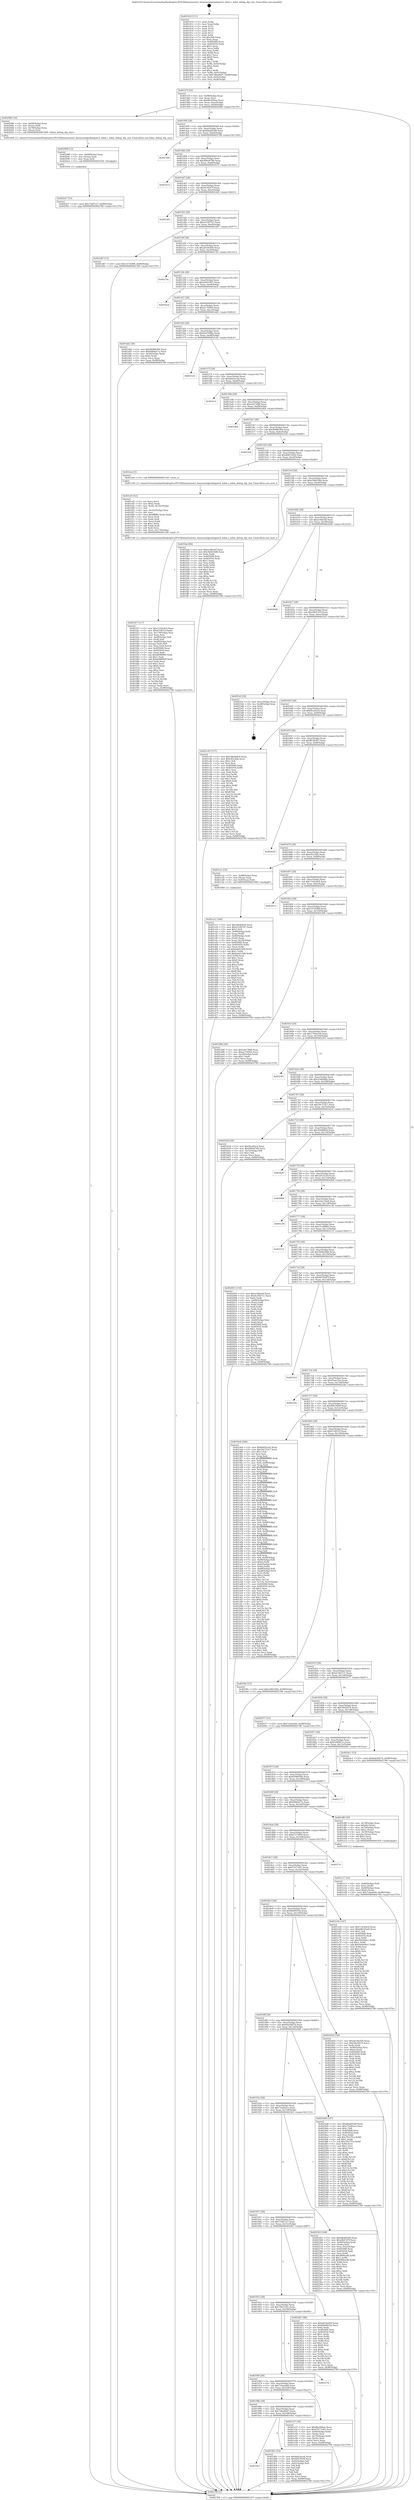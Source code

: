 digraph "0x401410" {
  label = "0x401410 (/mnt/c/Users/mathe/Desktop/tcc/POCII/binaries/extr_linuxsoundpcihdapatch_hdmi.c_hdmi_debug_dip_size_Final-ollvm.out::main(0))"
  labelloc = "t"
  node[shape=record]

  Entry [label="",width=0.3,height=0.3,shape=circle,fillcolor=black,style=filled]
  "0x40147f" [label="{
     0x40147f [32]\l
     | [instrs]\l
     &nbsp;&nbsp;0x40147f \<+6\>: mov -0x98(%rbp),%eax\l
     &nbsp;&nbsp;0x401485 \<+2\>: mov %eax,%ecx\l
     &nbsp;&nbsp;0x401487 \<+6\>: sub $0x8bc494ae,%ecx\l
     &nbsp;&nbsp;0x40148d \<+6\>: mov %eax,-0xac(%rbp)\l
     &nbsp;&nbsp;0x401493 \<+6\>: mov %ecx,-0xb0(%rbp)\l
     &nbsp;&nbsp;0x401499 \<+6\>: je 0000000000402086 \<main+0xc76\>\l
  }"]
  "0x402086" [label="{
     0x402086 [18]\l
     | [instrs]\l
     &nbsp;&nbsp;0x402086 \<+4\>: mov -0x68(%rbp),%rax\l
     &nbsp;&nbsp;0x40208a \<+3\>: mov (%rax),%rdi\l
     &nbsp;&nbsp;0x40208d \<+4\>: mov -0x78(%rbp),%rax\l
     &nbsp;&nbsp;0x402091 \<+2\>: mov (%rax),%esi\l
     &nbsp;&nbsp;0x402093 \<+5\>: call 0000000000401400 \<hdmi_debug_dip_size\>\l
     | [calls]\l
     &nbsp;&nbsp;0x401400 \{1\} (/mnt/c/Users/mathe/Desktop/tcc/POCII/binaries/extr_linuxsoundpcihdapatch_hdmi.c_hdmi_debug_dip_size_Final-ollvm.out::hdmi_debug_dip_size)\l
  }"]
  "0x40149f" [label="{
     0x40149f [28]\l
     | [instrs]\l
     &nbsp;&nbsp;0x40149f \<+5\>: jmp 00000000004014a4 \<main+0x94\>\l
     &nbsp;&nbsp;0x4014a4 \<+6\>: mov -0xac(%rbp),%eax\l
     &nbsp;&nbsp;0x4014aa \<+5\>: sub $0x8da605d9,%eax\l
     &nbsp;&nbsp;0x4014af \<+6\>: mov %eax,-0xb4(%rbp)\l
     &nbsp;&nbsp;0x4014b5 \<+6\>: je 0000000000402768 \<main+0x1358\>\l
  }"]
  Exit [label="",width=0.3,height=0.3,shape=circle,fillcolor=black,style=filled,peripheries=2]
  "0x402768" [label="{
     0x402768\l
  }", style=dashed]
  "0x4014bb" [label="{
     0x4014bb [28]\l
     | [instrs]\l
     &nbsp;&nbsp;0x4014bb \<+5\>: jmp 00000000004014c0 \<main+0xb0\>\l
     &nbsp;&nbsp;0x4014c0 \<+6\>: mov -0xac(%rbp),%eax\l
     &nbsp;&nbsp;0x4014c6 \<+5\>: sub $0x906a079b,%eax\l
     &nbsp;&nbsp;0x4014cb \<+6\>: mov %eax,-0xb8(%rbp)\l
     &nbsp;&nbsp;0x4014d1 \<+6\>: je 0000000000401b72 \<main+0x762\>\l
  }"]
  "0x4020a7" [label="{
     0x4020a7 [15]\l
     | [instrs]\l
     &nbsp;&nbsp;0x4020a7 \<+10\>: movl $0x73df7ca7,-0x98(%rbp)\l
     &nbsp;&nbsp;0x4020b1 \<+5\>: jmp 0000000000402780 \<main+0x1370\>\l
  }"]
  "0x401b72" [label="{
     0x401b72\l
  }", style=dashed]
  "0x4014d7" [label="{
     0x4014d7 [28]\l
     | [instrs]\l
     &nbsp;&nbsp;0x4014d7 \<+5\>: jmp 00000000004014dc \<main+0xcc\>\l
     &nbsp;&nbsp;0x4014dc \<+6\>: mov -0xac(%rbp),%eax\l
     &nbsp;&nbsp;0x4014e2 \<+5\>: sub $0x9c3f257f,%eax\l
     &nbsp;&nbsp;0x4014e7 \<+6\>: mov %eax,-0xbc(%rbp)\l
     &nbsp;&nbsp;0x4014ed \<+6\>: je 00000000004023d5 \<main+0xfc5\>\l
  }"]
  "0x402098" [label="{
     0x402098 [15]\l
     | [instrs]\l
     &nbsp;&nbsp;0x402098 \<+4\>: mov -0x68(%rbp),%rax\l
     &nbsp;&nbsp;0x40209c \<+3\>: mov (%rax),%rax\l
     &nbsp;&nbsp;0x40209f \<+3\>: mov %rax,%rdi\l
     &nbsp;&nbsp;0x4020a2 \<+5\>: call 0000000000401030 \<free@plt\>\l
     | [calls]\l
     &nbsp;&nbsp;0x401030 \{1\} (unknown)\l
  }"]
  "0x4023d5" [label="{
     0x4023d5\l
  }", style=dashed]
  "0x4014f3" [label="{
     0x4014f3 [28]\l
     | [instrs]\l
     &nbsp;&nbsp;0x4014f3 \<+5\>: jmp 00000000004014f8 \<main+0xe8\>\l
     &nbsp;&nbsp;0x4014f8 \<+6\>: mov -0xac(%rbp),%eax\l
     &nbsp;&nbsp;0x4014fe \<+5\>: sub $0xa31897d7,%eax\l
     &nbsp;&nbsp;0x401503 \<+6\>: mov %eax,-0xc0(%rbp)\l
     &nbsp;&nbsp;0x401509 \<+6\>: je 0000000000401d87 \<main+0x977\>\l
  }"]
  "0x401f27" [label="{
     0x401f27 [117]\l
     | [instrs]\l
     &nbsp;&nbsp;0x401f27 \<+5\>: mov $0x11d3e4c0,%ecx\l
     &nbsp;&nbsp;0x401f2c \<+5\>: mov $0x47cf031f,%edx\l
     &nbsp;&nbsp;0x401f31 \<+6\>: mov -0x170(%rbp),%esi\l
     &nbsp;&nbsp;0x401f37 \<+3\>: imul %eax,%esi\l
     &nbsp;&nbsp;0x401f3a \<+4\>: mov -0x68(%rbp),%r8\l
     &nbsp;&nbsp;0x401f3e \<+3\>: mov (%r8),%r8\l
     &nbsp;&nbsp;0x401f41 \<+4\>: mov -0x60(%rbp),%r9\l
     &nbsp;&nbsp;0x401f45 \<+3\>: movslq (%r9),%r9\l
     &nbsp;&nbsp;0x401f48 \<+4\>: mov %esi,(%r8,%r9,4)\l
     &nbsp;&nbsp;0x401f4c \<+7\>: mov 0x405068,%eax\l
     &nbsp;&nbsp;0x401f53 \<+7\>: mov 0x405054,%esi\l
     &nbsp;&nbsp;0x401f5a \<+2\>: mov %eax,%edi\l
     &nbsp;&nbsp;0x401f5c \<+6\>: sub $0xb69f8909,%edi\l
     &nbsp;&nbsp;0x401f62 \<+3\>: sub $0x1,%edi\l
     &nbsp;&nbsp;0x401f65 \<+6\>: add $0xb69f8909,%edi\l
     &nbsp;&nbsp;0x401f6b \<+3\>: imul %edi,%eax\l
     &nbsp;&nbsp;0x401f6e \<+3\>: and $0x1,%eax\l
     &nbsp;&nbsp;0x401f71 \<+3\>: cmp $0x0,%eax\l
     &nbsp;&nbsp;0x401f74 \<+4\>: sete %r10b\l
     &nbsp;&nbsp;0x401f78 \<+3\>: cmp $0xa,%esi\l
     &nbsp;&nbsp;0x401f7b \<+4\>: setl %r11b\l
     &nbsp;&nbsp;0x401f7f \<+3\>: mov %r10b,%bl\l
     &nbsp;&nbsp;0x401f82 \<+3\>: and %r11b,%bl\l
     &nbsp;&nbsp;0x401f85 \<+3\>: xor %r11b,%r10b\l
     &nbsp;&nbsp;0x401f88 \<+3\>: or %r10b,%bl\l
     &nbsp;&nbsp;0x401f8b \<+3\>: test $0x1,%bl\l
     &nbsp;&nbsp;0x401f8e \<+3\>: cmovne %edx,%ecx\l
     &nbsp;&nbsp;0x401f91 \<+6\>: mov %ecx,-0x98(%rbp)\l
     &nbsp;&nbsp;0x401f97 \<+5\>: jmp 0000000000402780 \<main+0x1370\>\l
  }"]
  "0x401d87" [label="{
     0x401d87 [15]\l
     | [instrs]\l
     &nbsp;&nbsp;0x401d87 \<+10\>: movl $0x147d589f,-0x98(%rbp)\l
     &nbsp;&nbsp;0x401d91 \<+5\>: jmp 0000000000402780 \<main+0x1370\>\l
  }"]
  "0x40150f" [label="{
     0x40150f [28]\l
     | [instrs]\l
     &nbsp;&nbsp;0x40150f \<+5\>: jmp 0000000000401514 \<main+0x104\>\l
     &nbsp;&nbsp;0x401514 \<+6\>: mov -0xac(%rbp),%eax\l
     &nbsp;&nbsp;0x40151a \<+5\>: sub $0xa619ed58,%eax\l
     &nbsp;&nbsp;0x40151f \<+6\>: mov %eax,-0xc4(%rbp)\l
     &nbsp;&nbsp;0x401525 \<+6\>: je 000000000040274c \<main+0x133c\>\l
  }"]
  "0x401ef3" [label="{
     0x401ef3 [52]\l
     | [instrs]\l
     &nbsp;&nbsp;0x401ef3 \<+2\>: xor %ecx,%ecx\l
     &nbsp;&nbsp;0x401ef5 \<+5\>: mov $0x2,%edx\l
     &nbsp;&nbsp;0x401efa \<+6\>: mov %edx,-0x16c(%rbp)\l
     &nbsp;&nbsp;0x401f00 \<+1\>: cltd\l
     &nbsp;&nbsp;0x401f01 \<+6\>: mov -0x16c(%rbp),%esi\l
     &nbsp;&nbsp;0x401f07 \<+2\>: idiv %esi\l
     &nbsp;&nbsp;0x401f09 \<+6\>: imul $0xfffffffe,%edx,%edx\l
     &nbsp;&nbsp;0x401f0f \<+2\>: mov %ecx,%edi\l
     &nbsp;&nbsp;0x401f11 \<+2\>: sub %edx,%edi\l
     &nbsp;&nbsp;0x401f13 \<+2\>: mov %ecx,%edx\l
     &nbsp;&nbsp;0x401f15 \<+3\>: sub $0x1,%edx\l
     &nbsp;&nbsp;0x401f18 \<+2\>: add %edx,%edi\l
     &nbsp;&nbsp;0x401f1a \<+2\>: sub %edi,%ecx\l
     &nbsp;&nbsp;0x401f1c \<+6\>: mov %ecx,-0x170(%rbp)\l
     &nbsp;&nbsp;0x401f22 \<+5\>: call 0000000000401160 \<next_i\>\l
     | [calls]\l
     &nbsp;&nbsp;0x401160 \{1\} (/mnt/c/Users/mathe/Desktop/tcc/POCII/binaries/extr_linuxsoundpcihdapatch_hdmi.c_hdmi_debug_dip_size_Final-ollvm.out::next_i)\l
  }"]
  "0x40274c" [label="{
     0x40274c\l
  }", style=dashed]
  "0x40152b" [label="{
     0x40152b [28]\l
     | [instrs]\l
     &nbsp;&nbsp;0x40152b \<+5\>: jmp 0000000000401530 \<main+0x120\>\l
     &nbsp;&nbsp;0x401530 \<+6\>: mov -0xac(%rbp),%eax\l
     &nbsp;&nbsp;0x401536 \<+5\>: sub $0xa692c907,%eax\l
     &nbsp;&nbsp;0x40153b \<+6\>: mov %eax,-0xc8(%rbp)\l
     &nbsp;&nbsp;0x401541 \<+6\>: je 0000000000401bcd \<main+0x7bd\>\l
  }"]
  "0x401e17" [label="{
     0x401e17 [32]\l
     | [instrs]\l
     &nbsp;&nbsp;0x401e17 \<+4\>: mov -0x68(%rbp),%rdi\l
     &nbsp;&nbsp;0x401e1b \<+3\>: mov %rax,(%rdi)\l
     &nbsp;&nbsp;0x401e1e \<+4\>: mov -0x60(%rbp),%rax\l
     &nbsp;&nbsp;0x401e22 \<+6\>: movl $0x0,(%rax)\l
     &nbsp;&nbsp;0x401e28 \<+10\>: movl $0x7cbaeb44,-0x98(%rbp)\l
     &nbsp;&nbsp;0x401e32 \<+5\>: jmp 0000000000402780 \<main+0x1370\>\l
  }"]
  "0x401bcd" [label="{
     0x401bcd\l
  }", style=dashed]
  "0x401547" [label="{
     0x401547 [28]\l
     | [instrs]\l
     &nbsp;&nbsp;0x401547 \<+5\>: jmp 000000000040154c \<main+0x13c\>\l
     &nbsp;&nbsp;0x40154c \<+6\>: mov -0xac(%rbp),%eax\l
     &nbsp;&nbsp;0x401552 \<+5\>: sub $0xae75f264,%eax\l
     &nbsp;&nbsp;0x401557 \<+6\>: mov %eax,-0xcc(%rbp)\l
     &nbsp;&nbsp;0x40155d \<+6\>: je 0000000000401dd2 \<main+0x9c2\>\l
  }"]
  "0x401ce1" [label="{
     0x401ce1 [166]\l
     | [instrs]\l
     &nbsp;&nbsp;0x401ce1 \<+5\>: mov $0x2bb4b8e9,%ecx\l
     &nbsp;&nbsp;0x401ce6 \<+5\>: mov $0xa31897d7,%edx\l
     &nbsp;&nbsp;0x401ceb \<+3\>: mov $0x1,%sil\l
     &nbsp;&nbsp;0x401cee \<+4\>: mov -0x80(%rbp),%rdi\l
     &nbsp;&nbsp;0x401cf2 \<+2\>: mov %eax,(%rdi)\l
     &nbsp;&nbsp;0x401cf4 \<+4\>: mov -0x80(%rbp),%rdi\l
     &nbsp;&nbsp;0x401cf8 \<+2\>: mov (%rdi),%eax\l
     &nbsp;&nbsp;0x401cfa \<+3\>: mov %eax,-0x30(%rbp)\l
     &nbsp;&nbsp;0x401cfd \<+7\>: mov 0x405068,%eax\l
     &nbsp;&nbsp;0x401d04 \<+8\>: mov 0x405054,%r8d\l
     &nbsp;&nbsp;0x401d0c \<+3\>: mov %eax,%r9d\l
     &nbsp;&nbsp;0x401d0f \<+7\>: sub $0xbab414d8,%r9d\l
     &nbsp;&nbsp;0x401d16 \<+4\>: sub $0x1,%r9d\l
     &nbsp;&nbsp;0x401d1a \<+7\>: add $0xbab414d8,%r9d\l
     &nbsp;&nbsp;0x401d21 \<+4\>: imul %r9d,%eax\l
     &nbsp;&nbsp;0x401d25 \<+3\>: and $0x1,%eax\l
     &nbsp;&nbsp;0x401d28 \<+3\>: cmp $0x0,%eax\l
     &nbsp;&nbsp;0x401d2b \<+4\>: sete %r10b\l
     &nbsp;&nbsp;0x401d2f \<+4\>: cmp $0xa,%r8d\l
     &nbsp;&nbsp;0x401d33 \<+4\>: setl %r11b\l
     &nbsp;&nbsp;0x401d37 \<+3\>: mov %r10b,%bl\l
     &nbsp;&nbsp;0x401d3a \<+3\>: xor $0xff,%bl\l
     &nbsp;&nbsp;0x401d3d \<+3\>: mov %r11b,%r14b\l
     &nbsp;&nbsp;0x401d40 \<+4\>: xor $0xff,%r14b\l
     &nbsp;&nbsp;0x401d44 \<+4\>: xor $0x0,%sil\l
     &nbsp;&nbsp;0x401d48 \<+3\>: mov %bl,%r15b\l
     &nbsp;&nbsp;0x401d4b \<+4\>: and $0x0,%r15b\l
     &nbsp;&nbsp;0x401d4f \<+3\>: and %sil,%r10b\l
     &nbsp;&nbsp;0x401d52 \<+3\>: mov %r14b,%r12b\l
     &nbsp;&nbsp;0x401d55 \<+4\>: and $0x0,%r12b\l
     &nbsp;&nbsp;0x401d59 \<+3\>: and %sil,%r11b\l
     &nbsp;&nbsp;0x401d5c \<+3\>: or %r10b,%r15b\l
     &nbsp;&nbsp;0x401d5f \<+3\>: or %r11b,%r12b\l
     &nbsp;&nbsp;0x401d62 \<+3\>: xor %r12b,%r15b\l
     &nbsp;&nbsp;0x401d65 \<+3\>: or %r14b,%bl\l
     &nbsp;&nbsp;0x401d68 \<+3\>: xor $0xff,%bl\l
     &nbsp;&nbsp;0x401d6b \<+4\>: or $0x0,%sil\l
     &nbsp;&nbsp;0x401d6f \<+3\>: and %sil,%bl\l
     &nbsp;&nbsp;0x401d72 \<+3\>: or %bl,%r15b\l
     &nbsp;&nbsp;0x401d75 \<+4\>: test $0x1,%r15b\l
     &nbsp;&nbsp;0x401d79 \<+3\>: cmovne %edx,%ecx\l
     &nbsp;&nbsp;0x401d7c \<+6\>: mov %ecx,-0x98(%rbp)\l
     &nbsp;&nbsp;0x401d82 \<+5\>: jmp 0000000000402780 \<main+0x1370\>\l
  }"]
  "0x401dd2" [label="{
     0x401dd2 [30]\l
     | [instrs]\l
     &nbsp;&nbsp;0x401dd2 \<+5\>: mov $0xdb986364,%eax\l
     &nbsp;&nbsp;0x401dd7 \<+5\>: mov $0x6484d17a,%ecx\l
     &nbsp;&nbsp;0x401ddc \<+3\>: mov -0x30(%rbp),%edx\l
     &nbsp;&nbsp;0x401ddf \<+3\>: cmp $0x0,%edx\l
     &nbsp;&nbsp;0x401de2 \<+3\>: cmove %ecx,%eax\l
     &nbsp;&nbsp;0x401de5 \<+6\>: mov %eax,-0x98(%rbp)\l
     &nbsp;&nbsp;0x401deb \<+5\>: jmp 0000000000402780 \<main+0x1370\>\l
  }"]
  "0x401563" [label="{
     0x401563 [28]\l
     | [instrs]\l
     &nbsp;&nbsp;0x401563 \<+5\>: jmp 0000000000401568 \<main+0x158\>\l
     &nbsp;&nbsp;0x401568 \<+6\>: mov -0xac(%rbp),%eax\l
     &nbsp;&nbsp;0x40156e \<+5\>: sub $0xb5d7498a,%eax\l
     &nbsp;&nbsp;0x401573 \<+6\>: mov %eax,-0xd0(%rbp)\l
     &nbsp;&nbsp;0x401579 \<+6\>: je 00000000004021d2 \<main+0xdc2\>\l
  }"]
  "0x401410" [label="{
     0x401410 [111]\l
     | [instrs]\l
     &nbsp;&nbsp;0x401410 \<+1\>: push %rbp\l
     &nbsp;&nbsp;0x401411 \<+3\>: mov %rsp,%rbp\l
     &nbsp;&nbsp;0x401414 \<+2\>: push %r15\l
     &nbsp;&nbsp;0x401416 \<+2\>: push %r14\l
     &nbsp;&nbsp;0x401418 \<+2\>: push %r13\l
     &nbsp;&nbsp;0x40141a \<+2\>: push %r12\l
     &nbsp;&nbsp;0x40141c \<+1\>: push %rbx\l
     &nbsp;&nbsp;0x40141d \<+7\>: sub $0x168,%rsp\l
     &nbsp;&nbsp;0x401424 \<+2\>: xor %eax,%eax\l
     &nbsp;&nbsp;0x401426 \<+7\>: mov 0x405068,%ecx\l
     &nbsp;&nbsp;0x40142d \<+7\>: mov 0x405054,%edx\l
     &nbsp;&nbsp;0x401434 \<+3\>: sub $0x1,%eax\l
     &nbsp;&nbsp;0x401437 \<+3\>: mov %ecx,%r8d\l
     &nbsp;&nbsp;0x40143a \<+3\>: add %eax,%r8d\l
     &nbsp;&nbsp;0x40143d \<+4\>: imul %r8d,%ecx\l
     &nbsp;&nbsp;0x401441 \<+3\>: and $0x1,%ecx\l
     &nbsp;&nbsp;0x401444 \<+3\>: cmp $0x0,%ecx\l
     &nbsp;&nbsp;0x401447 \<+4\>: sete %r9b\l
     &nbsp;&nbsp;0x40144b \<+4\>: and $0x1,%r9b\l
     &nbsp;&nbsp;0x40144f \<+7\>: mov %r9b,-0x92(%rbp)\l
     &nbsp;&nbsp;0x401456 \<+3\>: cmp $0xa,%edx\l
     &nbsp;&nbsp;0x401459 \<+4\>: setl %r9b\l
     &nbsp;&nbsp;0x40145d \<+4\>: and $0x1,%r9b\l
     &nbsp;&nbsp;0x401461 \<+7\>: mov %r9b,-0x91(%rbp)\l
     &nbsp;&nbsp;0x401468 \<+10\>: movl $0x7dba66d7,-0x98(%rbp)\l
     &nbsp;&nbsp;0x401472 \<+6\>: mov %edi,-0x9c(%rbp)\l
     &nbsp;&nbsp;0x401478 \<+7\>: mov %rsi,-0xa8(%rbp)\l
  }"]
  "0x4021d2" [label="{
     0x4021d2\l
  }", style=dashed]
  "0x40157f" [label="{
     0x40157f [28]\l
     | [instrs]\l
     &nbsp;&nbsp;0x40157f \<+5\>: jmp 0000000000401584 \<main+0x174\>\l
     &nbsp;&nbsp;0x401584 \<+6\>: mov -0xac(%rbp),%eax\l
     &nbsp;&nbsp;0x40158a \<+5\>: sub $0xbbd3eca4,%eax\l
     &nbsp;&nbsp;0x40158f \<+6\>: mov %eax,-0xd4(%rbp)\l
     &nbsp;&nbsp;0x401595 \<+6\>: je 00000000004025e1 \<main+0x11d1\>\l
  }"]
  "0x402780" [label="{
     0x402780 [5]\l
     | [instrs]\l
     &nbsp;&nbsp;0x402780 \<+5\>: jmp 000000000040147f \<main+0x6f\>\l
  }"]
  "0x4025e1" [label="{
     0x4025e1\l
  }", style=dashed]
  "0x40159b" [label="{
     0x40159b [28]\l
     | [instrs]\l
     &nbsp;&nbsp;0x40159b \<+5\>: jmp 00000000004015a0 \<main+0x190\>\l
     &nbsp;&nbsp;0x4015a0 \<+6\>: mov -0xac(%rbp),%eax\l
     &nbsp;&nbsp;0x4015a6 \<+5\>: sub $0xceb73fd8,%eax\l
     &nbsp;&nbsp;0x4015ab \<+6\>: mov %eax,-0xd8(%rbp)\l
     &nbsp;&nbsp;0x4015b1 \<+6\>: je 0000000000401db4 \<main+0x9a4\>\l
  }"]
  "0x4019a7" [label="{
     0x4019a7\l
  }", style=dashed]
  "0x401db4" [label="{
     0x401db4\l
  }", style=dashed]
  "0x4015b7" [label="{
     0x4015b7 [28]\l
     | [instrs]\l
     &nbsp;&nbsp;0x4015b7 \<+5\>: jmp 00000000004015bc \<main+0x1ac\>\l
     &nbsp;&nbsp;0x4015bc \<+6\>: mov -0xac(%rbp),%eax\l
     &nbsp;&nbsp;0x4015c2 \<+5\>: sub $0xdb986364,%eax\l
     &nbsp;&nbsp;0x4015c7 \<+6\>: mov %eax,-0xdc(%rbp)\l
     &nbsp;&nbsp;0x4015cd \<+6\>: je 00000000004023e4 \<main+0xfd4\>\l
  }"]
  "0x4019b1" [label="{
     0x4019b1 [53]\l
     | [instrs]\l
     &nbsp;&nbsp;0x4019b1 \<+5\>: mov $0xbbd3eca4,%eax\l
     &nbsp;&nbsp;0x4019b6 \<+5\>: mov $0x46b7829f,%ecx\l
     &nbsp;&nbsp;0x4019bb \<+6\>: mov -0x92(%rbp),%dl\l
     &nbsp;&nbsp;0x4019c1 \<+7\>: mov -0x91(%rbp),%sil\l
     &nbsp;&nbsp;0x4019c8 \<+3\>: mov %dl,%dil\l
     &nbsp;&nbsp;0x4019cb \<+3\>: and %sil,%dil\l
     &nbsp;&nbsp;0x4019ce \<+3\>: xor %sil,%dl\l
     &nbsp;&nbsp;0x4019d1 \<+3\>: or %dl,%dil\l
     &nbsp;&nbsp;0x4019d4 \<+4\>: test $0x1,%dil\l
     &nbsp;&nbsp;0x4019d8 \<+3\>: cmovne %ecx,%eax\l
     &nbsp;&nbsp;0x4019db \<+6\>: mov %eax,-0x98(%rbp)\l
     &nbsp;&nbsp;0x4019e1 \<+5\>: jmp 0000000000402780 \<main+0x1370\>\l
  }"]
  "0x4023e4" [label="{
     0x4023e4\l
  }", style=dashed]
  "0x4015d3" [label="{
     0x4015d3 [28]\l
     | [instrs]\l
     &nbsp;&nbsp;0x4015d3 \<+5\>: jmp 00000000004015d8 \<main+0x1c8\>\l
     &nbsp;&nbsp;0x4015d8 \<+6\>: mov -0xac(%rbp),%eax\l
     &nbsp;&nbsp;0x4015de \<+5\>: sub $0xdd6102e6,%eax\l
     &nbsp;&nbsp;0x4015e3 \<+6\>: mov %eax,-0xe0(%rbp)\l
     &nbsp;&nbsp;0x4015e9 \<+6\>: je 0000000000401eee \<main+0xade\>\l
  }"]
  "0x40198b" [label="{
     0x40198b [28]\l
     | [instrs]\l
     &nbsp;&nbsp;0x40198b \<+5\>: jmp 0000000000401990 \<main+0x580\>\l
     &nbsp;&nbsp;0x401990 \<+6\>: mov -0xac(%rbp),%eax\l
     &nbsp;&nbsp;0x401996 \<+5\>: sub $0x7dba66d7,%eax\l
     &nbsp;&nbsp;0x40199b \<+6\>: mov %eax,-0x168(%rbp)\l
     &nbsp;&nbsp;0x4019a1 \<+6\>: je 00000000004019b1 \<main+0x5a1\>\l
  }"]
  "0x401eee" [label="{
     0x401eee [5]\l
     | [instrs]\l
     &nbsp;&nbsp;0x401eee \<+5\>: call 0000000000401160 \<next_i\>\l
     | [calls]\l
     &nbsp;&nbsp;0x401160 \{1\} (/mnt/c/Users/mathe/Desktop/tcc/POCII/binaries/extr_linuxsoundpcihdapatch_hdmi.c_hdmi_debug_dip_size_Final-ollvm.out::next_i)\l
  }"]
  "0x4015ef" [label="{
     0x4015ef [28]\l
     | [instrs]\l
     &nbsp;&nbsp;0x4015ef \<+5\>: jmp 00000000004015f4 \<main+0x1e4\>\l
     &nbsp;&nbsp;0x4015f4 \<+6\>: mov -0xac(%rbp),%eax\l
     &nbsp;&nbsp;0x4015fa \<+5\>: sub $0xe586184d,%eax\l
     &nbsp;&nbsp;0x4015ff \<+6\>: mov %eax,-0xe4(%rbp)\l
     &nbsp;&nbsp;0x401605 \<+6\>: je 0000000000401fab \<main+0xb9b\>\l
  }"]
  "0x401e37" [label="{
     0x401e37 [36]\l
     | [instrs]\l
     &nbsp;&nbsp;0x401e37 \<+5\>: mov $0x8bc494ae,%eax\l
     &nbsp;&nbsp;0x401e3c \<+5\>: mov $0x67677e81,%ecx\l
     &nbsp;&nbsp;0x401e41 \<+4\>: mov -0x60(%rbp),%rdx\l
     &nbsp;&nbsp;0x401e45 \<+2\>: mov (%rdx),%esi\l
     &nbsp;&nbsp;0x401e47 \<+4\>: mov -0x70(%rbp),%rdx\l
     &nbsp;&nbsp;0x401e4b \<+2\>: cmp (%rdx),%esi\l
     &nbsp;&nbsp;0x401e4d \<+3\>: cmovl %ecx,%eax\l
     &nbsp;&nbsp;0x401e50 \<+6\>: mov %eax,-0x98(%rbp)\l
     &nbsp;&nbsp;0x401e56 \<+5\>: jmp 0000000000402780 \<main+0x1370\>\l
  }"]
  "0x401fab" [label="{
     0x401fab [86]\l
     | [instrs]\l
     &nbsp;&nbsp;0x401fab \<+5\>: mov $0xec9decbf,%eax\l
     &nbsp;&nbsp;0x401fb0 \<+5\>: mov $0x3b6b29d6,%ecx\l
     &nbsp;&nbsp;0x401fb5 \<+2\>: xor %edx,%edx\l
     &nbsp;&nbsp;0x401fb7 \<+7\>: mov 0x405068,%esi\l
     &nbsp;&nbsp;0x401fbe \<+7\>: mov 0x405054,%edi\l
     &nbsp;&nbsp;0x401fc5 \<+3\>: sub $0x1,%edx\l
     &nbsp;&nbsp;0x401fc8 \<+3\>: mov %esi,%r8d\l
     &nbsp;&nbsp;0x401fcb \<+3\>: add %edx,%r8d\l
     &nbsp;&nbsp;0x401fce \<+4\>: imul %r8d,%esi\l
     &nbsp;&nbsp;0x401fd2 \<+3\>: and $0x1,%esi\l
     &nbsp;&nbsp;0x401fd5 \<+3\>: cmp $0x0,%esi\l
     &nbsp;&nbsp;0x401fd8 \<+4\>: sete %r9b\l
     &nbsp;&nbsp;0x401fdc \<+3\>: cmp $0xa,%edi\l
     &nbsp;&nbsp;0x401fdf \<+4\>: setl %r10b\l
     &nbsp;&nbsp;0x401fe3 \<+3\>: mov %r9b,%r11b\l
     &nbsp;&nbsp;0x401fe6 \<+3\>: and %r10b,%r11b\l
     &nbsp;&nbsp;0x401fe9 \<+3\>: xor %r10b,%r9b\l
     &nbsp;&nbsp;0x401fec \<+3\>: or %r9b,%r11b\l
     &nbsp;&nbsp;0x401fef \<+4\>: test $0x1,%r11b\l
     &nbsp;&nbsp;0x401ff3 \<+3\>: cmovne %ecx,%eax\l
     &nbsp;&nbsp;0x401ff6 \<+6\>: mov %eax,-0x98(%rbp)\l
     &nbsp;&nbsp;0x401ffc \<+5\>: jmp 0000000000402780 \<main+0x1370\>\l
  }"]
  "0x40160b" [label="{
     0x40160b [28]\l
     | [instrs]\l
     &nbsp;&nbsp;0x40160b \<+5\>: jmp 0000000000401610 \<main+0x200\>\l
     &nbsp;&nbsp;0x401610 \<+6\>: mov -0xac(%rbp),%eax\l
     &nbsp;&nbsp;0x401616 \<+5\>: sub $0xec9decbf,%eax\l
     &nbsp;&nbsp;0x40161b \<+6\>: mov %eax,-0xe8(%rbp)\l
     &nbsp;&nbsp;0x401621 \<+6\>: je 00000000004026d0 \<main+0x12c0\>\l
  }"]
  "0x40196f" [label="{
     0x40196f [28]\l
     | [instrs]\l
     &nbsp;&nbsp;0x40196f \<+5\>: jmp 0000000000401974 \<main+0x564\>\l
     &nbsp;&nbsp;0x401974 \<+6\>: mov -0xac(%rbp),%eax\l
     &nbsp;&nbsp;0x40197a \<+5\>: sub $0x7cbaeb44,%eax\l
     &nbsp;&nbsp;0x40197f \<+6\>: mov %eax,-0x164(%rbp)\l
     &nbsp;&nbsp;0x401985 \<+6\>: je 0000000000401e37 \<main+0xa27\>\l
  }"]
  "0x4026d0" [label="{
     0x4026d0\l
  }", style=dashed]
  "0x401627" [label="{
     0x401627 [28]\l
     | [instrs]\l
     &nbsp;&nbsp;0x401627 \<+5\>: jmp 000000000040162c \<main+0x21c\>\l
     &nbsp;&nbsp;0x40162c \<+6\>: mov -0xac(%rbp),%eax\l
     &nbsp;&nbsp;0x401632 \<+5\>: sub $0xefb47d7f,%eax\l
     &nbsp;&nbsp;0x401637 \<+6\>: mov %eax,-0xec(%rbp)\l
     &nbsp;&nbsp;0x40163d \<+6\>: je 00000000004025cf \<main+0x11bf\>\l
  }"]
  "0x40227b" [label="{
     0x40227b\l
  }", style=dashed]
  "0x4025cf" [label="{
     0x4025cf [18]\l
     | [instrs]\l
     &nbsp;&nbsp;0x4025cf \<+3\>: mov -0x2c(%rbp),%eax\l
     &nbsp;&nbsp;0x4025d2 \<+4\>: lea -0x28(%rbp),%rsp\l
     &nbsp;&nbsp;0x4025d6 \<+1\>: pop %rbx\l
     &nbsp;&nbsp;0x4025d7 \<+2\>: pop %r12\l
     &nbsp;&nbsp;0x4025d9 \<+2\>: pop %r13\l
     &nbsp;&nbsp;0x4025db \<+2\>: pop %r14\l
     &nbsp;&nbsp;0x4025dd \<+2\>: pop %r15\l
     &nbsp;&nbsp;0x4025df \<+1\>: pop %rbp\l
     &nbsp;&nbsp;0x4025e0 \<+1\>: ret\l
  }"]
  "0x401643" [label="{
     0x401643 [28]\l
     | [instrs]\l
     &nbsp;&nbsp;0x401643 \<+5\>: jmp 0000000000401648 \<main+0x238\>\l
     &nbsp;&nbsp;0x401648 \<+6\>: mov -0xac(%rbp),%eax\l
     &nbsp;&nbsp;0x40164e \<+5\>: sub $0xf4ca82c4,%eax\l
     &nbsp;&nbsp;0x401653 \<+6\>: mov %eax,-0xf0(%rbp)\l
     &nbsp;&nbsp;0x401659 \<+6\>: je 0000000000401c45 \<main+0x835\>\l
  }"]
  "0x401953" [label="{
     0x401953 [28]\l
     | [instrs]\l
     &nbsp;&nbsp;0x401953 \<+5\>: jmp 0000000000401958 \<main+0x548\>\l
     &nbsp;&nbsp;0x401958 \<+6\>: mov -0xac(%rbp),%eax\l
     &nbsp;&nbsp;0x40195e \<+5\>: sub $0x74b51d2c,%eax\l
     &nbsp;&nbsp;0x401963 \<+6\>: mov %eax,-0x160(%rbp)\l
     &nbsp;&nbsp;0x401969 \<+6\>: je 000000000040227b \<main+0xe6b\>\l
  }"]
  "0x401c45" [label="{
     0x401c45 [137]\l
     | [instrs]\l
     &nbsp;&nbsp;0x401c45 \<+5\>: mov $0x2bb4b8e9,%eax\l
     &nbsp;&nbsp;0x401c4a \<+5\>: mov $0xc85c2bb,%ecx\l
     &nbsp;&nbsp;0x401c4f \<+2\>: mov $0x1,%dl\l
     &nbsp;&nbsp;0x401c51 \<+2\>: xor %esi,%esi\l
     &nbsp;&nbsp;0x401c53 \<+7\>: mov 0x405068,%edi\l
     &nbsp;&nbsp;0x401c5a \<+8\>: mov 0x405054,%r8d\l
     &nbsp;&nbsp;0x401c62 \<+3\>: sub $0x1,%esi\l
     &nbsp;&nbsp;0x401c65 \<+3\>: mov %edi,%r9d\l
     &nbsp;&nbsp;0x401c68 \<+3\>: add %esi,%r9d\l
     &nbsp;&nbsp;0x401c6b \<+4\>: imul %r9d,%edi\l
     &nbsp;&nbsp;0x401c6f \<+3\>: and $0x1,%edi\l
     &nbsp;&nbsp;0x401c72 \<+3\>: cmp $0x0,%edi\l
     &nbsp;&nbsp;0x401c75 \<+4\>: sete %r10b\l
     &nbsp;&nbsp;0x401c79 \<+4\>: cmp $0xa,%r8d\l
     &nbsp;&nbsp;0x401c7d \<+4\>: setl %r11b\l
     &nbsp;&nbsp;0x401c81 \<+3\>: mov %r10b,%bl\l
     &nbsp;&nbsp;0x401c84 \<+3\>: xor $0xff,%bl\l
     &nbsp;&nbsp;0x401c87 \<+3\>: mov %r11b,%r14b\l
     &nbsp;&nbsp;0x401c8a \<+4\>: xor $0xff,%r14b\l
     &nbsp;&nbsp;0x401c8e \<+3\>: xor $0x0,%dl\l
     &nbsp;&nbsp;0x401c91 \<+3\>: mov %bl,%r15b\l
     &nbsp;&nbsp;0x401c94 \<+4\>: and $0x0,%r15b\l
     &nbsp;&nbsp;0x401c98 \<+3\>: and %dl,%r10b\l
     &nbsp;&nbsp;0x401c9b \<+3\>: mov %r14b,%r12b\l
     &nbsp;&nbsp;0x401c9e \<+4\>: and $0x0,%r12b\l
     &nbsp;&nbsp;0x401ca2 \<+3\>: and %dl,%r11b\l
     &nbsp;&nbsp;0x401ca5 \<+3\>: or %r10b,%r15b\l
     &nbsp;&nbsp;0x401ca8 \<+3\>: or %r11b,%r12b\l
     &nbsp;&nbsp;0x401cab \<+3\>: xor %r12b,%r15b\l
     &nbsp;&nbsp;0x401cae \<+3\>: or %r14b,%bl\l
     &nbsp;&nbsp;0x401cb1 \<+3\>: xor $0xff,%bl\l
     &nbsp;&nbsp;0x401cb4 \<+3\>: or $0x0,%dl\l
     &nbsp;&nbsp;0x401cb7 \<+2\>: and %dl,%bl\l
     &nbsp;&nbsp;0x401cb9 \<+3\>: or %bl,%r15b\l
     &nbsp;&nbsp;0x401cbc \<+4\>: test $0x1,%r15b\l
     &nbsp;&nbsp;0x401cc0 \<+3\>: cmovne %ecx,%eax\l
     &nbsp;&nbsp;0x401cc3 \<+6\>: mov %eax,-0x98(%rbp)\l
     &nbsp;&nbsp;0x401cc9 \<+5\>: jmp 0000000000402780 \<main+0x1370\>\l
  }"]
  "0x40165f" [label="{
     0x40165f [28]\l
     | [instrs]\l
     &nbsp;&nbsp;0x40165f \<+5\>: jmp 0000000000401664 \<main+0x254\>\l
     &nbsp;&nbsp;0x401664 \<+6\>: mov -0xac(%rbp),%eax\l
     &nbsp;&nbsp;0x40166a \<+5\>: sub $0xf81f6387,%eax\l
     &nbsp;&nbsp;0x40166f \<+6\>: mov %eax,-0xf4(%rbp)\l
     &nbsp;&nbsp;0x401675 \<+6\>: je 0000000000402626 \<main+0x1216\>\l
  }"]
  "0x402407" [label="{
     0x402407 [86]\l
     | [instrs]\l
     &nbsp;&nbsp;0x402407 \<+5\>: mov $0xa619ed58,%eax\l
     &nbsp;&nbsp;0x40240c \<+5\>: mov $0x6b48919a,%ecx\l
     &nbsp;&nbsp;0x402411 \<+2\>: xor %edx,%edx\l
     &nbsp;&nbsp;0x402413 \<+7\>: mov 0x405068,%esi\l
     &nbsp;&nbsp;0x40241a \<+7\>: mov 0x405054,%edi\l
     &nbsp;&nbsp;0x402421 \<+3\>: sub $0x1,%edx\l
     &nbsp;&nbsp;0x402424 \<+3\>: mov %esi,%r8d\l
     &nbsp;&nbsp;0x402427 \<+3\>: add %edx,%r8d\l
     &nbsp;&nbsp;0x40242a \<+4\>: imul %r8d,%esi\l
     &nbsp;&nbsp;0x40242e \<+3\>: and $0x1,%esi\l
     &nbsp;&nbsp;0x402431 \<+3\>: cmp $0x0,%esi\l
     &nbsp;&nbsp;0x402434 \<+4\>: sete %r9b\l
     &nbsp;&nbsp;0x402438 \<+3\>: cmp $0xa,%edi\l
     &nbsp;&nbsp;0x40243b \<+4\>: setl %r10b\l
     &nbsp;&nbsp;0x40243f \<+3\>: mov %r9b,%r11b\l
     &nbsp;&nbsp;0x402442 \<+3\>: and %r10b,%r11b\l
     &nbsp;&nbsp;0x402445 \<+3\>: xor %r10b,%r9b\l
     &nbsp;&nbsp;0x402448 \<+3\>: or %r9b,%r11b\l
     &nbsp;&nbsp;0x40244b \<+4\>: test $0x1,%r11b\l
     &nbsp;&nbsp;0x40244f \<+3\>: cmovne %ecx,%eax\l
     &nbsp;&nbsp;0x402452 \<+6\>: mov %eax,-0x98(%rbp)\l
     &nbsp;&nbsp;0x402458 \<+5\>: jmp 0000000000402780 \<main+0x1370\>\l
  }"]
  "0x402626" [label="{
     0x402626\l
  }", style=dashed]
  "0x40167b" [label="{
     0x40167b [28]\l
     | [instrs]\l
     &nbsp;&nbsp;0x40167b \<+5\>: jmp 0000000000401680 \<main+0x270\>\l
     &nbsp;&nbsp;0x401680 \<+6\>: mov -0xac(%rbp),%eax\l
     &nbsp;&nbsp;0x401686 \<+5\>: sub $0xc85c2bb,%eax\l
     &nbsp;&nbsp;0x40168b \<+6\>: mov %eax,-0xf8(%rbp)\l
     &nbsp;&nbsp;0x401691 \<+6\>: je 0000000000401cce \<main+0x8be\>\l
  }"]
  "0x401937" [label="{
     0x401937 [28]\l
     | [instrs]\l
     &nbsp;&nbsp;0x401937 \<+5\>: jmp 000000000040193c \<main+0x52c\>\l
     &nbsp;&nbsp;0x40193c \<+6\>: mov -0xac(%rbp),%eax\l
     &nbsp;&nbsp;0x401942 \<+5\>: sub $0x73df7ca7,%eax\l
     &nbsp;&nbsp;0x401947 \<+6\>: mov %eax,-0x15c(%rbp)\l
     &nbsp;&nbsp;0x40194d \<+6\>: je 0000000000402407 \<main+0xff7\>\l
  }"]
  "0x401cce" [label="{
     0x401cce [19]\l
     | [instrs]\l
     &nbsp;&nbsp;0x401cce \<+7\>: mov -0x88(%rbp),%rax\l
     &nbsp;&nbsp;0x401cd5 \<+3\>: mov (%rax),%rax\l
     &nbsp;&nbsp;0x401cd8 \<+4\>: mov 0x8(%rax),%rdi\l
     &nbsp;&nbsp;0x401cdc \<+5\>: call 0000000000401060 \<atoi@plt\>\l
     | [calls]\l
     &nbsp;&nbsp;0x401060 \{1\} (unknown)\l
  }"]
  "0x401697" [label="{
     0x401697 [28]\l
     | [instrs]\l
     &nbsp;&nbsp;0x401697 \<+5\>: jmp 000000000040169c \<main+0x28c\>\l
     &nbsp;&nbsp;0x40169c \<+6\>: mov -0xac(%rbp),%eax\l
     &nbsp;&nbsp;0x4016a2 \<+5\>: sub $0x11d3e4c0,%eax\l
     &nbsp;&nbsp;0x4016a7 \<+6\>: mov %eax,-0xfc(%rbp)\l
     &nbsp;&nbsp;0x4016ad \<+6\>: je 000000000040267a \<main+0x126a\>\l
  }"]
  "0x402563" [label="{
     0x402563 [108]\l
     | [instrs]\l
     &nbsp;&nbsp;0x402563 \<+5\>: mov $0x8da605d9,%eax\l
     &nbsp;&nbsp;0x402568 \<+5\>: mov $0xefb47d7f,%ecx\l
     &nbsp;&nbsp;0x40256d \<+7\>: mov -0x90(%rbp),%rdx\l
     &nbsp;&nbsp;0x402574 \<+2\>: mov (%rdx),%esi\l
     &nbsp;&nbsp;0x402576 \<+3\>: mov %esi,-0x2c(%rbp)\l
     &nbsp;&nbsp;0x402579 \<+7\>: mov 0x405068,%esi\l
     &nbsp;&nbsp;0x402580 \<+7\>: mov 0x405054,%edi\l
     &nbsp;&nbsp;0x402587 \<+3\>: mov %esi,%r8d\l
     &nbsp;&nbsp;0x40258a \<+7\>: add $0x9f90aef8,%r8d\l
     &nbsp;&nbsp;0x402591 \<+4\>: sub $0x1,%r8d\l
     &nbsp;&nbsp;0x402595 \<+7\>: sub $0x9f90aef8,%r8d\l
     &nbsp;&nbsp;0x40259c \<+4\>: imul %r8d,%esi\l
     &nbsp;&nbsp;0x4025a0 \<+3\>: and $0x1,%esi\l
     &nbsp;&nbsp;0x4025a3 \<+3\>: cmp $0x0,%esi\l
     &nbsp;&nbsp;0x4025a6 \<+4\>: sete %r9b\l
     &nbsp;&nbsp;0x4025aa \<+3\>: cmp $0xa,%edi\l
     &nbsp;&nbsp;0x4025ad \<+4\>: setl %r10b\l
     &nbsp;&nbsp;0x4025b1 \<+3\>: mov %r9b,%r11b\l
     &nbsp;&nbsp;0x4025b4 \<+3\>: and %r10b,%r11b\l
     &nbsp;&nbsp;0x4025b7 \<+3\>: xor %r10b,%r9b\l
     &nbsp;&nbsp;0x4025ba \<+3\>: or %r9b,%r11b\l
     &nbsp;&nbsp;0x4025bd \<+4\>: test $0x1,%r11b\l
     &nbsp;&nbsp;0x4025c1 \<+3\>: cmovne %ecx,%eax\l
     &nbsp;&nbsp;0x4025c4 \<+6\>: mov %eax,-0x98(%rbp)\l
     &nbsp;&nbsp;0x4025ca \<+5\>: jmp 0000000000402780 \<main+0x1370\>\l
  }"]
  "0x40267a" [label="{
     0x40267a\l
  }", style=dashed]
  "0x4016b3" [label="{
     0x4016b3 [28]\l
     | [instrs]\l
     &nbsp;&nbsp;0x4016b3 \<+5\>: jmp 00000000004016b8 \<main+0x2a8\>\l
     &nbsp;&nbsp;0x4016b8 \<+6\>: mov -0xac(%rbp),%eax\l
     &nbsp;&nbsp;0x4016be \<+5\>: sub $0x147d589f,%eax\l
     &nbsp;&nbsp;0x4016c3 \<+6\>: mov %eax,-0x100(%rbp)\l
     &nbsp;&nbsp;0x4016c9 \<+6\>: je 0000000000401d96 \<main+0x986\>\l
  }"]
  "0x40191b" [label="{
     0x40191b [28]\l
     | [instrs]\l
     &nbsp;&nbsp;0x40191b \<+5\>: jmp 0000000000401920 \<main+0x510\>\l
     &nbsp;&nbsp;0x401920 \<+6\>: mov -0xac(%rbp),%eax\l
     &nbsp;&nbsp;0x401926 \<+5\>: sub $0x73a00a1e,%eax\l
     &nbsp;&nbsp;0x40192b \<+6\>: mov %eax,-0x158(%rbp)\l
     &nbsp;&nbsp;0x401931 \<+6\>: je 0000000000402563 \<main+0x1153\>\l
  }"]
  "0x401d96" [label="{
     0x401d96 [30]\l
     | [instrs]\l
     &nbsp;&nbsp;0x401d96 \<+5\>: mov $0xceb73fd8,%eax\l
     &nbsp;&nbsp;0x401d9b \<+5\>: mov $0xae75f264,%ecx\l
     &nbsp;&nbsp;0x401da0 \<+3\>: mov -0x30(%rbp),%edx\l
     &nbsp;&nbsp;0x401da3 \<+3\>: cmp $0x1,%edx\l
     &nbsp;&nbsp;0x401da6 \<+3\>: cmovl %ecx,%eax\l
     &nbsp;&nbsp;0x401da9 \<+6\>: mov %eax,-0x98(%rbp)\l
     &nbsp;&nbsp;0x401daf \<+5\>: jmp 0000000000402780 \<main+0x1370\>\l
  }"]
  "0x4016cf" [label="{
     0x4016cf [28]\l
     | [instrs]\l
     &nbsp;&nbsp;0x4016cf \<+5\>: jmp 00000000004016d4 \<main+0x2c4\>\l
     &nbsp;&nbsp;0x4016d4 \<+6\>: mov -0xac(%rbp),%eax\l
     &nbsp;&nbsp;0x4016da \<+5\>: sub $0x1760a1e6,%eax\l
     &nbsp;&nbsp;0x4016df \<+6\>: mov %eax,-0x104(%rbp)\l
     &nbsp;&nbsp;0x4016e5 \<+6\>: je 00000000004023f3 \<main+0xfe3\>\l
  }"]
  "0x4024d0" [label="{
     0x4024d0 [147]\l
     | [instrs]\l
     &nbsp;&nbsp;0x4024d0 \<+5\>: mov $0x8da605d9,%eax\l
     &nbsp;&nbsp;0x4024d5 \<+5\>: mov $0x73a00a1e,%ecx\l
     &nbsp;&nbsp;0x4024da \<+2\>: mov $0x1,%dl\l
     &nbsp;&nbsp;0x4024dc \<+7\>: mov 0x405068,%esi\l
     &nbsp;&nbsp;0x4024e3 \<+7\>: mov 0x405054,%edi\l
     &nbsp;&nbsp;0x4024ea \<+3\>: mov %esi,%r8d\l
     &nbsp;&nbsp;0x4024ed \<+7\>: add $0x7f5e7f1a,%r8d\l
     &nbsp;&nbsp;0x4024f4 \<+4\>: sub $0x1,%r8d\l
     &nbsp;&nbsp;0x4024f8 \<+7\>: sub $0x7f5e7f1a,%r8d\l
     &nbsp;&nbsp;0x4024ff \<+4\>: imul %r8d,%esi\l
     &nbsp;&nbsp;0x402503 \<+3\>: and $0x1,%esi\l
     &nbsp;&nbsp;0x402506 \<+3\>: cmp $0x0,%esi\l
     &nbsp;&nbsp;0x402509 \<+4\>: sete %r9b\l
     &nbsp;&nbsp;0x40250d \<+3\>: cmp $0xa,%edi\l
     &nbsp;&nbsp;0x402510 \<+4\>: setl %r10b\l
     &nbsp;&nbsp;0x402514 \<+3\>: mov %r9b,%r11b\l
     &nbsp;&nbsp;0x402517 \<+4\>: xor $0xff,%r11b\l
     &nbsp;&nbsp;0x40251b \<+3\>: mov %r10b,%bl\l
     &nbsp;&nbsp;0x40251e \<+3\>: xor $0xff,%bl\l
     &nbsp;&nbsp;0x402521 \<+3\>: xor $0x0,%dl\l
     &nbsp;&nbsp;0x402524 \<+3\>: mov %r11b,%r14b\l
     &nbsp;&nbsp;0x402527 \<+4\>: and $0x0,%r14b\l
     &nbsp;&nbsp;0x40252b \<+3\>: and %dl,%r9b\l
     &nbsp;&nbsp;0x40252e \<+3\>: mov %bl,%r15b\l
     &nbsp;&nbsp;0x402531 \<+4\>: and $0x0,%r15b\l
     &nbsp;&nbsp;0x402535 \<+3\>: and %dl,%r10b\l
     &nbsp;&nbsp;0x402538 \<+3\>: or %r9b,%r14b\l
     &nbsp;&nbsp;0x40253b \<+3\>: or %r10b,%r15b\l
     &nbsp;&nbsp;0x40253e \<+3\>: xor %r15b,%r14b\l
     &nbsp;&nbsp;0x402541 \<+3\>: or %bl,%r11b\l
     &nbsp;&nbsp;0x402544 \<+4\>: xor $0xff,%r11b\l
     &nbsp;&nbsp;0x402548 \<+3\>: or $0x0,%dl\l
     &nbsp;&nbsp;0x40254b \<+3\>: and %dl,%r11b\l
     &nbsp;&nbsp;0x40254e \<+3\>: or %r11b,%r14b\l
     &nbsp;&nbsp;0x402551 \<+4\>: test $0x1,%r14b\l
     &nbsp;&nbsp;0x402555 \<+3\>: cmovne %ecx,%eax\l
     &nbsp;&nbsp;0x402558 \<+6\>: mov %eax,-0x98(%rbp)\l
     &nbsp;&nbsp;0x40255e \<+5\>: jmp 0000000000402780 \<main+0x1370\>\l
  }"]
  "0x4023f3" [label="{
     0x4023f3\l
  }", style=dashed]
  "0x4016eb" [label="{
     0x4016eb [28]\l
     | [instrs]\l
     &nbsp;&nbsp;0x4016eb \<+5\>: jmp 00000000004016f0 \<main+0x2e0\>\l
     &nbsp;&nbsp;0x4016f0 \<+6\>: mov -0xac(%rbp),%eax\l
     &nbsp;&nbsp;0x4016f6 \<+5\>: sub $0x22d0ddde,%eax\l
     &nbsp;&nbsp;0x4016fb \<+6\>: mov %eax,-0x108(%rbp)\l
     &nbsp;&nbsp;0x401701 \<+6\>: je 00000000004020fd \<main+0xced\>\l
  }"]
  "0x4018ff" [label="{
     0x4018ff [28]\l
     | [instrs]\l
     &nbsp;&nbsp;0x4018ff \<+5\>: jmp 0000000000401904 \<main+0x4f4\>\l
     &nbsp;&nbsp;0x401904 \<+6\>: mov -0xac(%rbp),%eax\l
     &nbsp;&nbsp;0x40190a \<+5\>: sub $0x6da5b074,%eax\l
     &nbsp;&nbsp;0x40190f \<+6\>: mov %eax,-0x154(%rbp)\l
     &nbsp;&nbsp;0x401915 \<+6\>: je 00000000004024d0 \<main+0x10c0\>\l
  }"]
  "0x4020fd" [label="{
     0x4020fd\l
  }", style=dashed]
  "0x401707" [label="{
     0x401707 [28]\l
     | [instrs]\l
     &nbsp;&nbsp;0x401707 \<+5\>: jmp 000000000040170c \<main+0x2fc\>\l
     &nbsp;&nbsp;0x40170c \<+6\>: mov -0xac(%rbp),%eax\l
     &nbsp;&nbsp;0x401712 \<+5\>: sub $0x24c753c7,%eax\l
     &nbsp;&nbsp;0x401717 \<+6\>: mov %eax,-0x10c(%rbp)\l
     &nbsp;&nbsp;0x40171d \<+6\>: je 0000000000401b54 \<main+0x744\>\l
  }"]
  "0x40245d" [label="{
     0x40245d [100]\l
     | [instrs]\l
     &nbsp;&nbsp;0x40245d \<+5\>: mov $0xa619ed58,%eax\l
     &nbsp;&nbsp;0x402462 \<+5\>: mov $0x50ef2b74,%ecx\l
     &nbsp;&nbsp;0x402467 \<+2\>: xor %edx,%edx\l
     &nbsp;&nbsp;0x402469 \<+7\>: mov -0x90(%rbp),%rsi\l
     &nbsp;&nbsp;0x402470 \<+6\>: movl $0x0,(%rsi)\l
     &nbsp;&nbsp;0x402476 \<+7\>: mov 0x405068,%edi\l
     &nbsp;&nbsp;0x40247d \<+8\>: mov 0x405054,%r8d\l
     &nbsp;&nbsp;0x402485 \<+3\>: sub $0x1,%edx\l
     &nbsp;&nbsp;0x402488 \<+3\>: mov %edi,%r9d\l
     &nbsp;&nbsp;0x40248b \<+3\>: add %edx,%r9d\l
     &nbsp;&nbsp;0x40248e \<+4\>: imul %r9d,%edi\l
     &nbsp;&nbsp;0x402492 \<+3\>: and $0x1,%edi\l
     &nbsp;&nbsp;0x402495 \<+3\>: cmp $0x0,%edi\l
     &nbsp;&nbsp;0x402498 \<+4\>: sete %r10b\l
     &nbsp;&nbsp;0x40249c \<+4\>: cmp $0xa,%r8d\l
     &nbsp;&nbsp;0x4024a0 \<+4\>: setl %r11b\l
     &nbsp;&nbsp;0x4024a4 \<+3\>: mov %r10b,%bl\l
     &nbsp;&nbsp;0x4024a7 \<+3\>: and %r11b,%bl\l
     &nbsp;&nbsp;0x4024aa \<+3\>: xor %r11b,%r10b\l
     &nbsp;&nbsp;0x4024ad \<+3\>: or %r10b,%bl\l
     &nbsp;&nbsp;0x4024b0 \<+3\>: test $0x1,%bl\l
     &nbsp;&nbsp;0x4024b3 \<+3\>: cmovne %ecx,%eax\l
     &nbsp;&nbsp;0x4024b6 \<+6\>: mov %eax,-0x98(%rbp)\l
     &nbsp;&nbsp;0x4024bc \<+5\>: jmp 0000000000402780 \<main+0x1370\>\l
  }"]
  "0x401b54" [label="{
     0x401b54 [30]\l
     | [instrs]\l
     &nbsp;&nbsp;0x401b54 \<+5\>: mov $0xf4ca82c4,%eax\l
     &nbsp;&nbsp;0x401b59 \<+5\>: mov $0x906a079b,%ecx\l
     &nbsp;&nbsp;0x401b5e \<+3\>: mov -0x31(%rbp),%dl\l
     &nbsp;&nbsp;0x401b61 \<+3\>: test $0x1,%dl\l
     &nbsp;&nbsp;0x401b64 \<+3\>: cmovne %ecx,%eax\l
     &nbsp;&nbsp;0x401b67 \<+6\>: mov %eax,-0x98(%rbp)\l
     &nbsp;&nbsp;0x401b6d \<+5\>: jmp 0000000000402780 \<main+0x1370\>\l
  }"]
  "0x401723" [label="{
     0x401723 [28]\l
     | [instrs]\l
     &nbsp;&nbsp;0x401723 \<+5\>: jmp 0000000000401728 \<main+0x318\>\l
     &nbsp;&nbsp;0x401728 \<+6\>: mov -0xac(%rbp),%eax\l
     &nbsp;&nbsp;0x40172e \<+5\>: sub $0x2bb4b8e9,%eax\l
     &nbsp;&nbsp;0x401733 \<+6\>: mov %eax,-0x110(%rbp)\l
     &nbsp;&nbsp;0x401739 \<+6\>: je 0000000000402647 \<main+0x1237\>\l
  }"]
  "0x4018e3" [label="{
     0x4018e3 [28]\l
     | [instrs]\l
     &nbsp;&nbsp;0x4018e3 \<+5\>: jmp 00000000004018e8 \<main+0x4d8\>\l
     &nbsp;&nbsp;0x4018e8 \<+6\>: mov -0xac(%rbp),%eax\l
     &nbsp;&nbsp;0x4018ee \<+5\>: sub $0x6b48919a,%eax\l
     &nbsp;&nbsp;0x4018f3 \<+6\>: mov %eax,-0x150(%rbp)\l
     &nbsp;&nbsp;0x4018f9 \<+6\>: je 000000000040245d \<main+0x104d\>\l
  }"]
  "0x402647" [label="{
     0x402647\l
  }", style=dashed]
  "0x40173f" [label="{
     0x40173f [28]\l
     | [instrs]\l
     &nbsp;&nbsp;0x40173f \<+5\>: jmp 0000000000401744 \<main+0x334\>\l
     &nbsp;&nbsp;0x401744 \<+6\>: mov -0xac(%rbp),%eax\l
     &nbsp;&nbsp;0x40174a \<+5\>: sub $0x2d13e25f,%eax\l
     &nbsp;&nbsp;0x40174f \<+6\>: mov %eax,-0x114(%rbp)\l
     &nbsp;&nbsp;0x401755 \<+6\>: je 00000000004020b6 \<main+0xca6\>\l
  }"]
  "0x401e5b" [label="{
     0x401e5b [147]\l
     | [instrs]\l
     &nbsp;&nbsp;0x401e5b \<+5\>: mov $0x11d3e4c0,%eax\l
     &nbsp;&nbsp;0x401e60 \<+5\>: mov $0xdd6102e6,%ecx\l
     &nbsp;&nbsp;0x401e65 \<+2\>: mov $0x1,%dl\l
     &nbsp;&nbsp;0x401e67 \<+7\>: mov 0x405068,%esi\l
     &nbsp;&nbsp;0x401e6e \<+7\>: mov 0x405054,%edi\l
     &nbsp;&nbsp;0x401e75 \<+3\>: mov %esi,%r8d\l
     &nbsp;&nbsp;0x401e78 \<+7\>: sub $0x944446e1,%r8d\l
     &nbsp;&nbsp;0x401e7f \<+4\>: sub $0x1,%r8d\l
     &nbsp;&nbsp;0x401e83 \<+7\>: add $0x944446e1,%r8d\l
     &nbsp;&nbsp;0x401e8a \<+4\>: imul %r8d,%esi\l
     &nbsp;&nbsp;0x401e8e \<+3\>: and $0x1,%esi\l
     &nbsp;&nbsp;0x401e91 \<+3\>: cmp $0x0,%esi\l
     &nbsp;&nbsp;0x401e94 \<+4\>: sete %r9b\l
     &nbsp;&nbsp;0x401e98 \<+3\>: cmp $0xa,%edi\l
     &nbsp;&nbsp;0x401e9b \<+4\>: setl %r10b\l
     &nbsp;&nbsp;0x401e9f \<+3\>: mov %r9b,%r11b\l
     &nbsp;&nbsp;0x401ea2 \<+4\>: xor $0xff,%r11b\l
     &nbsp;&nbsp;0x401ea6 \<+3\>: mov %r10b,%bl\l
     &nbsp;&nbsp;0x401ea9 \<+3\>: xor $0xff,%bl\l
     &nbsp;&nbsp;0x401eac \<+3\>: xor $0x0,%dl\l
     &nbsp;&nbsp;0x401eaf \<+3\>: mov %r11b,%r14b\l
     &nbsp;&nbsp;0x401eb2 \<+4\>: and $0x0,%r14b\l
     &nbsp;&nbsp;0x401eb6 \<+3\>: and %dl,%r9b\l
     &nbsp;&nbsp;0x401eb9 \<+3\>: mov %bl,%r15b\l
     &nbsp;&nbsp;0x401ebc \<+4\>: and $0x0,%r15b\l
     &nbsp;&nbsp;0x401ec0 \<+3\>: and %dl,%r10b\l
     &nbsp;&nbsp;0x401ec3 \<+3\>: or %r9b,%r14b\l
     &nbsp;&nbsp;0x401ec6 \<+3\>: or %r10b,%r15b\l
     &nbsp;&nbsp;0x401ec9 \<+3\>: xor %r15b,%r14b\l
     &nbsp;&nbsp;0x401ecc \<+3\>: or %bl,%r11b\l
     &nbsp;&nbsp;0x401ecf \<+4\>: xor $0xff,%r11b\l
     &nbsp;&nbsp;0x401ed3 \<+3\>: or $0x0,%dl\l
     &nbsp;&nbsp;0x401ed6 \<+3\>: and %dl,%r11b\l
     &nbsp;&nbsp;0x401ed9 \<+3\>: or %r11b,%r14b\l
     &nbsp;&nbsp;0x401edc \<+4\>: test $0x1,%r14b\l
     &nbsp;&nbsp;0x401ee0 \<+3\>: cmovne %ecx,%eax\l
     &nbsp;&nbsp;0x401ee3 \<+6\>: mov %eax,-0x98(%rbp)\l
     &nbsp;&nbsp;0x401ee9 \<+5\>: jmp 0000000000402780 \<main+0x1370\>\l
  }"]
  "0x4020b6" [label="{
     0x4020b6\l
  }", style=dashed]
  "0x40175b" [label="{
     0x40175b [28]\l
     | [instrs]\l
     &nbsp;&nbsp;0x40175b \<+5\>: jmp 0000000000401760 \<main+0x350\>\l
     &nbsp;&nbsp;0x401760 \<+6\>: mov -0xac(%rbp),%eax\l
     &nbsp;&nbsp;0x401766 \<+5\>: sub $0x2da116ed,%eax\l
     &nbsp;&nbsp;0x40176b \<+6\>: mov %eax,-0x118(%rbp)\l
     &nbsp;&nbsp;0x401771 \<+6\>: je 0000000000401c36 \<main+0x826\>\l
  }"]
  "0x4018c7" [label="{
     0x4018c7 [28]\l
     | [instrs]\l
     &nbsp;&nbsp;0x4018c7 \<+5\>: jmp 00000000004018cc \<main+0x4bc\>\l
     &nbsp;&nbsp;0x4018cc \<+6\>: mov -0xac(%rbp),%eax\l
     &nbsp;&nbsp;0x4018d2 \<+5\>: sub $0x67677e81,%eax\l
     &nbsp;&nbsp;0x4018d7 \<+6\>: mov %eax,-0x14c(%rbp)\l
     &nbsp;&nbsp;0x4018dd \<+6\>: je 0000000000401e5b \<main+0xa4b\>\l
  }"]
  "0x401c36" [label="{
     0x401c36\l
  }", style=dashed]
  "0x401777" [label="{
     0x401777 [28]\l
     | [instrs]\l
     &nbsp;&nbsp;0x401777 \<+5\>: jmp 000000000040177c \<main+0x36c\>\l
     &nbsp;&nbsp;0x40177c \<+6\>: mov -0xac(%rbp),%eax\l
     &nbsp;&nbsp;0x401782 \<+5\>: sub $0x31cd8062,%eax\l
     &nbsp;&nbsp;0x401787 \<+6\>: mov %eax,-0x11c(%rbp)\l
     &nbsp;&nbsp;0x40178d \<+6\>: je 0000000000402121 \<main+0xd11\>\l
  }"]
  "0x40271c" [label="{
     0x40271c\l
  }", style=dashed]
  "0x402121" [label="{
     0x402121\l
  }", style=dashed]
  "0x401793" [label="{
     0x401793 [28]\l
     | [instrs]\l
     &nbsp;&nbsp;0x401793 \<+5\>: jmp 0000000000401798 \<main+0x388\>\l
     &nbsp;&nbsp;0x401798 \<+6\>: mov -0xac(%rbp),%eax\l
     &nbsp;&nbsp;0x40179e \<+5\>: sub $0x3b6b29d6,%eax\l
     &nbsp;&nbsp;0x4017a3 \<+6\>: mov %eax,-0x120(%rbp)\l
     &nbsp;&nbsp;0x4017a9 \<+6\>: je 0000000000402001 \<main+0xbf1\>\l
  }"]
  "0x4018ab" [label="{
     0x4018ab [28]\l
     | [instrs]\l
     &nbsp;&nbsp;0x4018ab \<+5\>: jmp 00000000004018b0 \<main+0x4a0\>\l
     &nbsp;&nbsp;0x4018b0 \<+6\>: mov -0xac(%rbp),%eax\l
     &nbsp;&nbsp;0x4018b6 \<+5\>: sub $0x67274fe0,%eax\l
     &nbsp;&nbsp;0x4018bb \<+6\>: mov %eax,-0x148(%rbp)\l
     &nbsp;&nbsp;0x4018c1 \<+6\>: je 000000000040271c \<main+0x130c\>\l
  }"]
  "0x402001" [label="{
     0x402001 [118]\l
     | [instrs]\l
     &nbsp;&nbsp;0x402001 \<+5\>: mov $0xec9decbf,%eax\l
     &nbsp;&nbsp;0x402006 \<+5\>: mov $0x4c5827c1,%ecx\l
     &nbsp;&nbsp;0x40200b \<+2\>: xor %edx,%edx\l
     &nbsp;&nbsp;0x40200d \<+4\>: mov -0x60(%rbp),%rsi\l
     &nbsp;&nbsp;0x402011 \<+2\>: mov (%rsi),%edi\l
     &nbsp;&nbsp;0x402013 \<+3\>: mov %edx,%r8d\l
     &nbsp;&nbsp;0x402016 \<+3\>: sub %edi,%r8d\l
     &nbsp;&nbsp;0x402019 \<+2\>: mov %edx,%edi\l
     &nbsp;&nbsp;0x40201b \<+3\>: sub $0x1,%edi\l
     &nbsp;&nbsp;0x40201e \<+3\>: add %edi,%r8d\l
     &nbsp;&nbsp;0x402021 \<+2\>: mov %edx,%edi\l
     &nbsp;&nbsp;0x402023 \<+3\>: sub %r8d,%edi\l
     &nbsp;&nbsp;0x402026 \<+4\>: mov -0x60(%rbp),%rsi\l
     &nbsp;&nbsp;0x40202a \<+2\>: mov %edi,(%rsi)\l
     &nbsp;&nbsp;0x40202c \<+7\>: mov 0x405068,%edi\l
     &nbsp;&nbsp;0x402033 \<+8\>: mov 0x405054,%r8d\l
     &nbsp;&nbsp;0x40203b \<+3\>: sub $0x1,%edx\l
     &nbsp;&nbsp;0x40203e \<+3\>: mov %edi,%r9d\l
     &nbsp;&nbsp;0x402041 \<+3\>: add %edx,%r9d\l
     &nbsp;&nbsp;0x402044 \<+4\>: imul %r9d,%edi\l
     &nbsp;&nbsp;0x402048 \<+3\>: and $0x1,%edi\l
     &nbsp;&nbsp;0x40204b \<+3\>: cmp $0x0,%edi\l
     &nbsp;&nbsp;0x40204e \<+4\>: sete %r10b\l
     &nbsp;&nbsp;0x402052 \<+4\>: cmp $0xa,%r8d\l
     &nbsp;&nbsp;0x402056 \<+4\>: setl %r11b\l
     &nbsp;&nbsp;0x40205a \<+3\>: mov %r10b,%bl\l
     &nbsp;&nbsp;0x40205d \<+3\>: and %r11b,%bl\l
     &nbsp;&nbsp;0x402060 \<+3\>: xor %r11b,%r10b\l
     &nbsp;&nbsp;0x402063 \<+3\>: or %r10b,%bl\l
     &nbsp;&nbsp;0x402066 \<+3\>: test $0x1,%bl\l
     &nbsp;&nbsp;0x402069 \<+3\>: cmovne %ecx,%eax\l
     &nbsp;&nbsp;0x40206c \<+6\>: mov %eax,-0x98(%rbp)\l
     &nbsp;&nbsp;0x402072 \<+5\>: jmp 0000000000402780 \<main+0x1370\>\l
  }"]
  "0x4017af" [label="{
     0x4017af [28]\l
     | [instrs]\l
     &nbsp;&nbsp;0x4017af \<+5\>: jmp 00000000004017b4 \<main+0x3a4\>\l
     &nbsp;&nbsp;0x4017b4 \<+6\>: mov -0xac(%rbp),%eax\l
     &nbsp;&nbsp;0x4017ba \<+5\>: sub $0x4070287f,%eax\l
     &nbsp;&nbsp;0x4017bf \<+6\>: mov %eax,-0x124(%rbp)\l
     &nbsp;&nbsp;0x4017c5 \<+6\>: je 000000000040231d \<main+0xf0d\>\l
  }"]
  "0x401df0" [label="{
     0x401df0 [39]\l
     | [instrs]\l
     &nbsp;&nbsp;0x401df0 \<+4\>: mov -0x78(%rbp),%rax\l
     &nbsp;&nbsp;0x401df4 \<+6\>: movl $0x64,(%rax)\l
     &nbsp;&nbsp;0x401dfa \<+4\>: mov -0x70(%rbp),%rax\l
     &nbsp;&nbsp;0x401dfe \<+6\>: movl $0x1,(%rax)\l
     &nbsp;&nbsp;0x401e04 \<+4\>: mov -0x70(%rbp),%rax\l
     &nbsp;&nbsp;0x401e08 \<+3\>: movslq (%rax),%rax\l
     &nbsp;&nbsp;0x401e0b \<+4\>: shl $0x2,%rax\l
     &nbsp;&nbsp;0x401e0f \<+3\>: mov %rax,%rdi\l
     &nbsp;&nbsp;0x401e12 \<+5\>: call 0000000000401050 \<malloc@plt\>\l
     | [calls]\l
     &nbsp;&nbsp;0x401050 \{1\} (unknown)\l
  }"]
  "0x40231d" [label="{
     0x40231d\l
  }", style=dashed]
  "0x4017cb" [label="{
     0x4017cb [28]\l
     | [instrs]\l
     &nbsp;&nbsp;0x4017cb \<+5\>: jmp 00000000004017d0 \<main+0x3c0\>\l
     &nbsp;&nbsp;0x4017d0 \<+6\>: mov -0xac(%rbp),%eax\l
     &nbsp;&nbsp;0x4017d6 \<+5\>: sub $0x45aec2ea,%eax\l
     &nbsp;&nbsp;0x4017db \<+6\>: mov %eax,-0x128(%rbp)\l
     &nbsp;&nbsp;0x4017e1 \<+6\>: je 000000000040228a \<main+0xe7a\>\l
  }"]
  "0x40188f" [label="{
     0x40188f [28]\l
     | [instrs]\l
     &nbsp;&nbsp;0x40188f \<+5\>: jmp 0000000000401894 \<main+0x484\>\l
     &nbsp;&nbsp;0x401894 \<+6\>: mov -0xac(%rbp),%eax\l
     &nbsp;&nbsp;0x40189a \<+5\>: sub $0x6484d17a,%eax\l
     &nbsp;&nbsp;0x40189f \<+6\>: mov %eax,-0x144(%rbp)\l
     &nbsp;&nbsp;0x4018a5 \<+6\>: je 0000000000401df0 \<main+0x9e0\>\l
  }"]
  "0x40228a" [label="{
     0x40228a\l
  }", style=dashed]
  "0x4017e7" [label="{
     0x4017e7 [28]\l
     | [instrs]\l
     &nbsp;&nbsp;0x4017e7 \<+5\>: jmp 00000000004017ec \<main+0x3dc\>\l
     &nbsp;&nbsp;0x4017ec \<+6\>: mov -0xac(%rbp),%eax\l
     &nbsp;&nbsp;0x4017f2 \<+5\>: sub $0x46b7829f,%eax\l
     &nbsp;&nbsp;0x4017f7 \<+6\>: mov %eax,-0x12c(%rbp)\l
     &nbsp;&nbsp;0x4017fd \<+6\>: je 00000000004019e6 \<main+0x5d6\>\l
  }"]
  "0x402177" [label="{
     0x402177\l
  }", style=dashed]
  "0x4019e6" [label="{
     0x4019e6 [366]\l
     | [instrs]\l
     &nbsp;&nbsp;0x4019e6 \<+5\>: mov $0xbbd3eca4,%eax\l
     &nbsp;&nbsp;0x4019eb \<+5\>: mov $0x24c753c7,%ecx\l
     &nbsp;&nbsp;0x4019f0 \<+2\>: mov $0x1,%dl\l
     &nbsp;&nbsp;0x4019f2 \<+2\>: xor %esi,%esi\l
     &nbsp;&nbsp;0x4019f4 \<+3\>: mov %rsp,%rdi\l
     &nbsp;&nbsp;0x4019f7 \<+4\>: add $0xfffffffffffffff0,%rdi\l
     &nbsp;&nbsp;0x4019fb \<+3\>: mov %rdi,%rsp\l
     &nbsp;&nbsp;0x4019fe \<+7\>: mov %rdi,-0x90(%rbp)\l
     &nbsp;&nbsp;0x401a05 \<+3\>: mov %rsp,%rdi\l
     &nbsp;&nbsp;0x401a08 \<+4\>: add $0xfffffffffffffff0,%rdi\l
     &nbsp;&nbsp;0x401a0c \<+3\>: mov %rdi,%rsp\l
     &nbsp;&nbsp;0x401a0f \<+3\>: mov %rsp,%r8\l
     &nbsp;&nbsp;0x401a12 \<+4\>: add $0xfffffffffffffff0,%r8\l
     &nbsp;&nbsp;0x401a16 \<+3\>: mov %r8,%rsp\l
     &nbsp;&nbsp;0x401a19 \<+7\>: mov %r8,-0x88(%rbp)\l
     &nbsp;&nbsp;0x401a20 \<+3\>: mov %rsp,%r8\l
     &nbsp;&nbsp;0x401a23 \<+4\>: add $0xfffffffffffffff0,%r8\l
     &nbsp;&nbsp;0x401a27 \<+3\>: mov %r8,%rsp\l
     &nbsp;&nbsp;0x401a2a \<+4\>: mov %r8,-0x80(%rbp)\l
     &nbsp;&nbsp;0x401a2e \<+3\>: mov %rsp,%r8\l
     &nbsp;&nbsp;0x401a31 \<+4\>: add $0xfffffffffffffff0,%r8\l
     &nbsp;&nbsp;0x401a35 \<+3\>: mov %r8,%rsp\l
     &nbsp;&nbsp;0x401a38 \<+4\>: mov %r8,-0x78(%rbp)\l
     &nbsp;&nbsp;0x401a3c \<+3\>: mov %rsp,%r8\l
     &nbsp;&nbsp;0x401a3f \<+4\>: add $0xfffffffffffffff0,%r8\l
     &nbsp;&nbsp;0x401a43 \<+3\>: mov %r8,%rsp\l
     &nbsp;&nbsp;0x401a46 \<+4\>: mov %r8,-0x70(%rbp)\l
     &nbsp;&nbsp;0x401a4a \<+3\>: mov %rsp,%r8\l
     &nbsp;&nbsp;0x401a4d \<+4\>: add $0xfffffffffffffff0,%r8\l
     &nbsp;&nbsp;0x401a51 \<+3\>: mov %r8,%rsp\l
     &nbsp;&nbsp;0x401a54 \<+4\>: mov %r8,-0x68(%rbp)\l
     &nbsp;&nbsp;0x401a58 \<+3\>: mov %rsp,%r8\l
     &nbsp;&nbsp;0x401a5b \<+4\>: add $0xfffffffffffffff0,%r8\l
     &nbsp;&nbsp;0x401a5f \<+3\>: mov %r8,%rsp\l
     &nbsp;&nbsp;0x401a62 \<+4\>: mov %r8,-0x60(%rbp)\l
     &nbsp;&nbsp;0x401a66 \<+3\>: mov %rsp,%r8\l
     &nbsp;&nbsp;0x401a69 \<+4\>: add $0xfffffffffffffff0,%r8\l
     &nbsp;&nbsp;0x401a6d \<+3\>: mov %r8,%rsp\l
     &nbsp;&nbsp;0x401a70 \<+4\>: mov %r8,-0x58(%rbp)\l
     &nbsp;&nbsp;0x401a74 \<+3\>: mov %rsp,%r8\l
     &nbsp;&nbsp;0x401a77 \<+4\>: add $0xfffffffffffffff0,%r8\l
     &nbsp;&nbsp;0x401a7b \<+3\>: mov %r8,%rsp\l
     &nbsp;&nbsp;0x401a7e \<+4\>: mov %r8,-0x50(%rbp)\l
     &nbsp;&nbsp;0x401a82 \<+3\>: mov %rsp,%r8\l
     &nbsp;&nbsp;0x401a85 \<+4\>: add $0xfffffffffffffff0,%r8\l
     &nbsp;&nbsp;0x401a89 \<+3\>: mov %r8,%rsp\l
     &nbsp;&nbsp;0x401a8c \<+4\>: mov %r8,-0x48(%rbp)\l
     &nbsp;&nbsp;0x401a90 \<+3\>: mov %rsp,%r8\l
     &nbsp;&nbsp;0x401a93 \<+4\>: add $0xfffffffffffffff0,%r8\l
     &nbsp;&nbsp;0x401a97 \<+3\>: mov %r8,%rsp\l
     &nbsp;&nbsp;0x401a9a \<+4\>: mov %r8,-0x40(%rbp)\l
     &nbsp;&nbsp;0x401a9e \<+7\>: mov -0x90(%rbp),%r8\l
     &nbsp;&nbsp;0x401aa5 \<+7\>: movl $0x0,(%r8)\l
     &nbsp;&nbsp;0x401aac \<+7\>: mov -0x9c(%rbp),%r9d\l
     &nbsp;&nbsp;0x401ab3 \<+3\>: mov %r9d,(%rdi)\l
     &nbsp;&nbsp;0x401ab6 \<+7\>: mov -0x88(%rbp),%r8\l
     &nbsp;&nbsp;0x401abd \<+7\>: mov -0xa8(%rbp),%r10\l
     &nbsp;&nbsp;0x401ac4 \<+3\>: mov %r10,(%r8)\l
     &nbsp;&nbsp;0x401ac7 \<+3\>: cmpl $0x2,(%rdi)\l
     &nbsp;&nbsp;0x401aca \<+4\>: setne %r11b\l
     &nbsp;&nbsp;0x401ace \<+4\>: and $0x1,%r11b\l
     &nbsp;&nbsp;0x401ad2 \<+4\>: mov %r11b,-0x31(%rbp)\l
     &nbsp;&nbsp;0x401ad6 \<+7\>: mov 0x405068,%ebx\l
     &nbsp;&nbsp;0x401add \<+8\>: mov 0x405054,%r14d\l
     &nbsp;&nbsp;0x401ae5 \<+3\>: sub $0x1,%esi\l
     &nbsp;&nbsp;0x401ae8 \<+3\>: mov %ebx,%r15d\l
     &nbsp;&nbsp;0x401aeb \<+3\>: add %esi,%r15d\l
     &nbsp;&nbsp;0x401aee \<+4\>: imul %r15d,%ebx\l
     &nbsp;&nbsp;0x401af2 \<+3\>: and $0x1,%ebx\l
     &nbsp;&nbsp;0x401af5 \<+3\>: cmp $0x0,%ebx\l
     &nbsp;&nbsp;0x401af8 \<+4\>: sete %r11b\l
     &nbsp;&nbsp;0x401afc \<+4\>: cmp $0xa,%r14d\l
     &nbsp;&nbsp;0x401b00 \<+4\>: setl %r12b\l
     &nbsp;&nbsp;0x401b04 \<+3\>: mov %r11b,%r13b\l
     &nbsp;&nbsp;0x401b07 \<+4\>: xor $0xff,%r13b\l
     &nbsp;&nbsp;0x401b0b \<+3\>: mov %r12b,%sil\l
     &nbsp;&nbsp;0x401b0e \<+4\>: xor $0xff,%sil\l
     &nbsp;&nbsp;0x401b12 \<+3\>: xor $0x1,%dl\l
     &nbsp;&nbsp;0x401b15 \<+3\>: mov %r13b,%dil\l
     &nbsp;&nbsp;0x401b18 \<+4\>: and $0xff,%dil\l
     &nbsp;&nbsp;0x401b1c \<+3\>: and %dl,%r11b\l
     &nbsp;&nbsp;0x401b1f \<+3\>: mov %sil,%r8b\l
     &nbsp;&nbsp;0x401b22 \<+4\>: and $0xff,%r8b\l
     &nbsp;&nbsp;0x401b26 \<+3\>: and %dl,%r12b\l
     &nbsp;&nbsp;0x401b29 \<+3\>: or %r11b,%dil\l
     &nbsp;&nbsp;0x401b2c \<+3\>: or %r12b,%r8b\l
     &nbsp;&nbsp;0x401b2f \<+3\>: xor %r8b,%dil\l
     &nbsp;&nbsp;0x401b32 \<+3\>: or %sil,%r13b\l
     &nbsp;&nbsp;0x401b35 \<+4\>: xor $0xff,%r13b\l
     &nbsp;&nbsp;0x401b39 \<+3\>: or $0x1,%dl\l
     &nbsp;&nbsp;0x401b3c \<+3\>: and %dl,%r13b\l
     &nbsp;&nbsp;0x401b3f \<+3\>: or %r13b,%dil\l
     &nbsp;&nbsp;0x401b42 \<+4\>: test $0x1,%dil\l
     &nbsp;&nbsp;0x401b46 \<+3\>: cmovne %ecx,%eax\l
     &nbsp;&nbsp;0x401b49 \<+6\>: mov %eax,-0x98(%rbp)\l
     &nbsp;&nbsp;0x401b4f \<+5\>: jmp 0000000000402780 \<main+0x1370\>\l
  }"]
  "0x401803" [label="{
     0x401803 [28]\l
     | [instrs]\l
     &nbsp;&nbsp;0x401803 \<+5\>: jmp 0000000000401808 \<main+0x3f8\>\l
     &nbsp;&nbsp;0x401808 \<+6\>: mov -0xac(%rbp),%eax\l
     &nbsp;&nbsp;0x40180e \<+5\>: sub $0x47cf031f,%eax\l
     &nbsp;&nbsp;0x401813 \<+6\>: mov %eax,-0x130(%rbp)\l
     &nbsp;&nbsp;0x401819 \<+6\>: je 0000000000401f9c \<main+0xb8c\>\l
  }"]
  "0x401873" [label="{
     0x401873 [28]\l
     | [instrs]\l
     &nbsp;&nbsp;0x401873 \<+5\>: jmp 0000000000401878 \<main+0x468\>\l
     &nbsp;&nbsp;0x401878 \<+6\>: mov -0xac(%rbp),%eax\l
     &nbsp;&nbsp;0x40187e \<+5\>: sub $0x6398056b,%eax\l
     &nbsp;&nbsp;0x401883 \<+6\>: mov %eax,-0x140(%rbp)\l
     &nbsp;&nbsp;0x401889 \<+6\>: je 0000000000402177 \<main+0xd67\>\l
  }"]
  "0x401f9c" [label="{
     0x401f9c [15]\l
     | [instrs]\l
     &nbsp;&nbsp;0x401f9c \<+10\>: movl $0xe586184d,-0x98(%rbp)\l
     &nbsp;&nbsp;0x401fa6 \<+5\>: jmp 0000000000402780 \<main+0x1370\>\l
  }"]
  "0x40181f" [label="{
     0x40181f [28]\l
     | [instrs]\l
     &nbsp;&nbsp;0x40181f \<+5\>: jmp 0000000000401824 \<main+0x414\>\l
     &nbsp;&nbsp;0x401824 \<+6\>: mov -0xac(%rbp),%eax\l
     &nbsp;&nbsp;0x40182a \<+5\>: sub $0x4c5827c1,%eax\l
     &nbsp;&nbsp;0x40182f \<+6\>: mov %eax,-0x134(%rbp)\l
     &nbsp;&nbsp;0x401835 \<+6\>: je 0000000000402077 \<main+0xc67\>\l
  }"]
  "0x4026fa" [label="{
     0x4026fa\l
  }", style=dashed]
  "0x402077" [label="{
     0x402077 [15]\l
     | [instrs]\l
     &nbsp;&nbsp;0x402077 \<+10\>: movl $0x7cbaeb44,-0x98(%rbp)\l
     &nbsp;&nbsp;0x402081 \<+5\>: jmp 0000000000402780 \<main+0x1370\>\l
  }"]
  "0x40183b" [label="{
     0x40183b [28]\l
     | [instrs]\l
     &nbsp;&nbsp;0x40183b \<+5\>: jmp 0000000000401840 \<main+0x430\>\l
     &nbsp;&nbsp;0x401840 \<+6\>: mov -0xac(%rbp),%eax\l
     &nbsp;&nbsp;0x401846 \<+5\>: sub $0x50ef2b74,%eax\l
     &nbsp;&nbsp;0x40184b \<+6\>: mov %eax,-0x138(%rbp)\l
     &nbsp;&nbsp;0x401851 \<+6\>: je 00000000004024c1 \<main+0x10b1\>\l
  }"]
  "0x401857" [label="{
     0x401857 [28]\l
     | [instrs]\l
     &nbsp;&nbsp;0x401857 \<+5\>: jmp 000000000040185c \<main+0x44c\>\l
     &nbsp;&nbsp;0x40185c \<+6\>: mov -0xac(%rbp),%eax\l
     &nbsp;&nbsp;0x401862 \<+5\>: sub $0x6280811c,%eax\l
     &nbsp;&nbsp;0x401867 \<+6\>: mov %eax,-0x13c(%rbp)\l
     &nbsp;&nbsp;0x40186d \<+6\>: je 00000000004026fa \<main+0x12ea\>\l
  }"]
  "0x4024c1" [label="{
     0x4024c1 [15]\l
     | [instrs]\l
     &nbsp;&nbsp;0x4024c1 \<+10\>: movl $0x6da5b074,-0x98(%rbp)\l
     &nbsp;&nbsp;0x4024cb \<+5\>: jmp 0000000000402780 \<main+0x1370\>\l
  }"]
  Entry -> "0x401410" [label=" 1"]
  "0x40147f" -> "0x402086" [label=" 1"]
  "0x40147f" -> "0x40149f" [label=" 23"]
  "0x4025cf" -> Exit [label=" 1"]
  "0x40149f" -> "0x402768" [label=" 0"]
  "0x40149f" -> "0x4014bb" [label=" 23"]
  "0x402563" -> "0x402780" [label=" 1"]
  "0x4014bb" -> "0x401b72" [label=" 0"]
  "0x4014bb" -> "0x4014d7" [label=" 23"]
  "0x4024d0" -> "0x402780" [label=" 1"]
  "0x4014d7" -> "0x4023d5" [label=" 0"]
  "0x4014d7" -> "0x4014f3" [label=" 23"]
  "0x4024c1" -> "0x402780" [label=" 1"]
  "0x4014f3" -> "0x401d87" [label=" 1"]
  "0x4014f3" -> "0x40150f" [label=" 22"]
  "0x40245d" -> "0x402780" [label=" 1"]
  "0x40150f" -> "0x40274c" [label=" 0"]
  "0x40150f" -> "0x40152b" [label=" 22"]
  "0x402407" -> "0x402780" [label=" 1"]
  "0x40152b" -> "0x401bcd" [label=" 0"]
  "0x40152b" -> "0x401547" [label=" 22"]
  "0x4020a7" -> "0x402780" [label=" 1"]
  "0x401547" -> "0x401dd2" [label=" 1"]
  "0x401547" -> "0x401563" [label=" 21"]
  "0x402098" -> "0x4020a7" [label=" 1"]
  "0x401563" -> "0x4021d2" [label=" 0"]
  "0x401563" -> "0x40157f" [label=" 21"]
  "0x402077" -> "0x402780" [label=" 1"]
  "0x40157f" -> "0x4025e1" [label=" 0"]
  "0x40157f" -> "0x40159b" [label=" 21"]
  "0x402001" -> "0x402780" [label=" 1"]
  "0x40159b" -> "0x401db4" [label=" 0"]
  "0x40159b" -> "0x4015b7" [label=" 21"]
  "0x401fab" -> "0x402780" [label=" 1"]
  "0x4015b7" -> "0x4023e4" [label=" 0"]
  "0x4015b7" -> "0x4015d3" [label=" 21"]
  "0x401f9c" -> "0x402780" [label=" 1"]
  "0x4015d3" -> "0x401eee" [label=" 1"]
  "0x4015d3" -> "0x4015ef" [label=" 20"]
  "0x401ef3" -> "0x401f27" [label=" 1"]
  "0x4015ef" -> "0x401fab" [label=" 1"]
  "0x4015ef" -> "0x40160b" [label=" 19"]
  "0x401eee" -> "0x401ef3" [label=" 1"]
  "0x40160b" -> "0x4026d0" [label=" 0"]
  "0x40160b" -> "0x401627" [label=" 19"]
  "0x401e37" -> "0x402780" [label=" 2"]
  "0x401627" -> "0x4025cf" [label=" 1"]
  "0x401627" -> "0x401643" [label=" 18"]
  "0x401e17" -> "0x402780" [label=" 1"]
  "0x401643" -> "0x401c45" [label=" 1"]
  "0x401643" -> "0x40165f" [label=" 17"]
  "0x401dd2" -> "0x402780" [label=" 1"]
  "0x40165f" -> "0x402626" [label=" 0"]
  "0x40165f" -> "0x40167b" [label=" 17"]
  "0x401d96" -> "0x402780" [label=" 1"]
  "0x40167b" -> "0x401cce" [label=" 1"]
  "0x40167b" -> "0x401697" [label=" 16"]
  "0x401ce1" -> "0x402780" [label=" 1"]
  "0x401697" -> "0x40267a" [label=" 0"]
  "0x401697" -> "0x4016b3" [label=" 16"]
  "0x401cce" -> "0x401ce1" [label=" 1"]
  "0x4016b3" -> "0x401d96" [label=" 1"]
  "0x4016b3" -> "0x4016cf" [label=" 15"]
  "0x401b54" -> "0x402780" [label=" 1"]
  "0x4016cf" -> "0x4023f3" [label=" 0"]
  "0x4016cf" -> "0x4016eb" [label=" 15"]
  "0x4019e6" -> "0x402780" [label=" 1"]
  "0x4016eb" -> "0x4020fd" [label=" 0"]
  "0x4016eb" -> "0x401707" [label=" 15"]
  "0x402780" -> "0x40147f" [label=" 23"]
  "0x401707" -> "0x401b54" [label=" 1"]
  "0x401707" -> "0x401723" [label=" 14"]
  "0x401410" -> "0x40147f" [label=" 1"]
  "0x401723" -> "0x402647" [label=" 0"]
  "0x401723" -> "0x40173f" [label=" 14"]
  "0x40198b" -> "0x4019a7" [label=" 0"]
  "0x40173f" -> "0x4020b6" [label=" 0"]
  "0x40173f" -> "0x40175b" [label=" 14"]
  "0x40198b" -> "0x4019b1" [label=" 1"]
  "0x40175b" -> "0x401c36" [label=" 0"]
  "0x40175b" -> "0x401777" [label=" 14"]
  "0x40196f" -> "0x40198b" [label=" 1"]
  "0x401777" -> "0x402121" [label=" 0"]
  "0x401777" -> "0x401793" [label=" 14"]
  "0x40196f" -> "0x401e37" [label=" 2"]
  "0x401793" -> "0x402001" [label=" 1"]
  "0x401793" -> "0x4017af" [label=" 13"]
  "0x401953" -> "0x40196f" [label=" 3"]
  "0x4017af" -> "0x40231d" [label=" 0"]
  "0x4017af" -> "0x4017cb" [label=" 13"]
  "0x401953" -> "0x40227b" [label=" 0"]
  "0x4017cb" -> "0x40228a" [label=" 0"]
  "0x4017cb" -> "0x4017e7" [label=" 13"]
  "0x401937" -> "0x401953" [label=" 3"]
  "0x4017e7" -> "0x4019e6" [label=" 1"]
  "0x4017e7" -> "0x401803" [label=" 12"]
  "0x401937" -> "0x402407" [label=" 1"]
  "0x401803" -> "0x401f9c" [label=" 1"]
  "0x401803" -> "0x40181f" [label=" 11"]
  "0x40191b" -> "0x401937" [label=" 4"]
  "0x40181f" -> "0x402077" [label=" 1"]
  "0x40181f" -> "0x40183b" [label=" 10"]
  "0x40191b" -> "0x402563" [label=" 1"]
  "0x40183b" -> "0x4024c1" [label=" 1"]
  "0x40183b" -> "0x401857" [label=" 9"]
  "0x401c45" -> "0x402780" [label=" 1"]
  "0x401857" -> "0x4026fa" [label=" 0"]
  "0x401857" -> "0x401873" [label=" 9"]
  "0x401d87" -> "0x402780" [label=" 1"]
  "0x401873" -> "0x402177" [label=" 0"]
  "0x401873" -> "0x40188f" [label=" 9"]
  "0x401df0" -> "0x401e17" [label=" 1"]
  "0x40188f" -> "0x401df0" [label=" 1"]
  "0x40188f" -> "0x4018ab" [label=" 8"]
  "0x401e5b" -> "0x402780" [label=" 1"]
  "0x4018ab" -> "0x40271c" [label=" 0"]
  "0x4018ab" -> "0x4018c7" [label=" 8"]
  "0x401f27" -> "0x402780" [label=" 1"]
  "0x4018c7" -> "0x401e5b" [label=" 1"]
  "0x4018c7" -> "0x4018e3" [label=" 7"]
  "0x4019b1" -> "0x402780" [label=" 1"]
  "0x4018e3" -> "0x40245d" [label=" 1"]
  "0x4018e3" -> "0x4018ff" [label=" 6"]
  "0x402086" -> "0x402098" [label=" 1"]
  "0x4018ff" -> "0x4024d0" [label=" 1"]
  "0x4018ff" -> "0x40191b" [label=" 5"]
}
